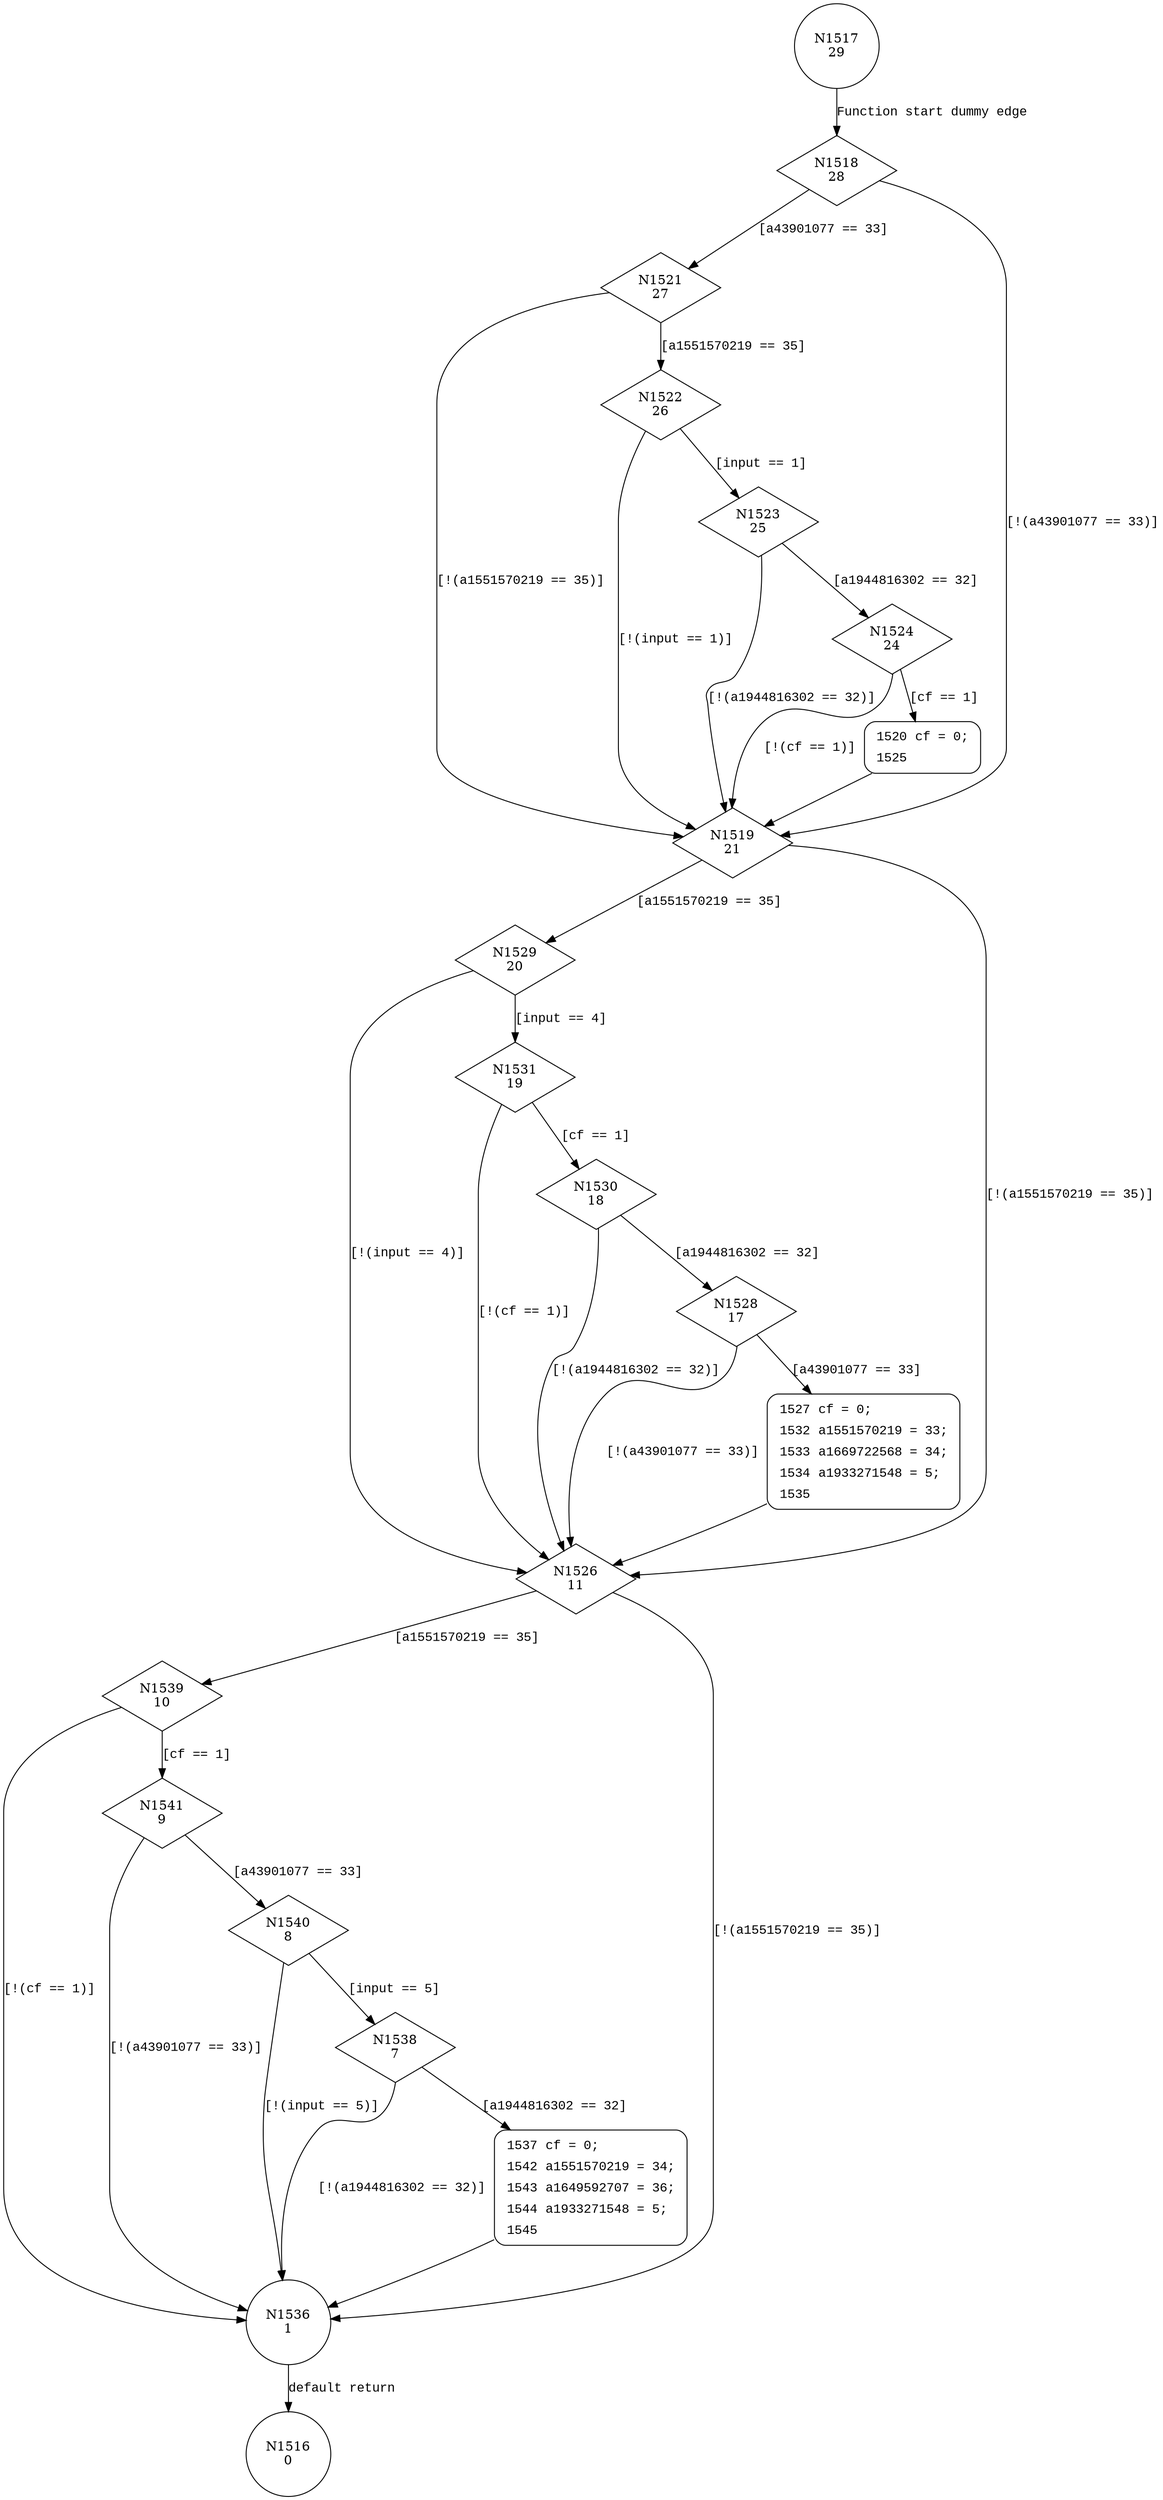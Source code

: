 digraph calculate_outputm113 {
1517 [shape="circle" label="N1517\n29"]
1518 [shape="diamond" label="N1518\n28"]
1521 [shape="diamond" label="N1521\n27"]
1519 [shape="diamond" label="N1519\n21"]
1529 [shape="diamond" label="N1529\n20"]
1526 [shape="diamond" label="N1526\n11"]
1539 [shape="diamond" label="N1539\n10"]
1536 [shape="circle" label="N1536\n1"]
1516 [shape="circle" label="N1516\n0"]
1541 [shape="diamond" label="N1541\n9"]
1540 [shape="diamond" label="N1540\n8"]
1538 [shape="diamond" label="N1538\n7"]
1537 [shape="circle" label="N1537\n6"]
1531 [shape="diamond" label="N1531\n19"]
1530 [shape="diamond" label="N1530\n18"]
1528 [shape="diamond" label="N1528\n17"]
1527 [shape="circle" label="N1527\n16"]
1522 [shape="diamond" label="N1522\n26"]
1523 [shape="diamond" label="N1523\n25"]
1524 [shape="diamond" label="N1524\n24"]
1520 [shape="circle" label="N1520\n23"]
1537 [style="filled,bold" penwidth="1" fillcolor="white" fontname="Courier New" shape="Mrecord" label=<<table border="0" cellborder="0" cellpadding="3" bgcolor="white"><tr><td align="right">1537</td><td align="left">cf = 0;</td></tr><tr><td align="right">1542</td><td align="left">a1551570219 = 34;</td></tr><tr><td align="right">1543</td><td align="left">a1649592707 = 36;</td></tr><tr><td align="right">1544</td><td align="left">a1933271548 = 5;</td></tr><tr><td align="right">1545</td><td align="left"></td></tr></table>>]
1537 -> 1536[label=""]
1527 [style="filled,bold" penwidth="1" fillcolor="white" fontname="Courier New" shape="Mrecord" label=<<table border="0" cellborder="0" cellpadding="3" bgcolor="white"><tr><td align="right">1527</td><td align="left">cf = 0;</td></tr><tr><td align="right">1532</td><td align="left">a1551570219 = 33;</td></tr><tr><td align="right">1533</td><td align="left">a1669722568 = 34;</td></tr><tr><td align="right">1534</td><td align="left">a1933271548 = 5;</td></tr><tr><td align="right">1535</td><td align="left"></td></tr></table>>]
1527 -> 1526[label=""]
1520 [style="filled,bold" penwidth="1" fillcolor="white" fontname="Courier New" shape="Mrecord" label=<<table border="0" cellborder="0" cellpadding="3" bgcolor="white"><tr><td align="right">1520</td><td align="left">cf = 0;</td></tr><tr><td align="right">1525</td><td align="left"></td></tr></table>>]
1520 -> 1519[label=""]
1517 -> 1518 [label="Function start dummy edge" fontname="Courier New"]
1518 -> 1521 [label="[a43901077 == 33]" fontname="Courier New"]
1518 -> 1519 [label="[!(a43901077 == 33)]" fontname="Courier New"]
1519 -> 1529 [label="[a1551570219 == 35]" fontname="Courier New"]
1519 -> 1526 [label="[!(a1551570219 == 35)]" fontname="Courier New"]
1526 -> 1539 [label="[a1551570219 == 35]" fontname="Courier New"]
1526 -> 1536 [label="[!(a1551570219 == 35)]" fontname="Courier New"]
1536 -> 1516 [label="default return" fontname="Courier New"]
1539 -> 1541 [label="[cf == 1]" fontname="Courier New"]
1539 -> 1536 [label="[!(cf == 1)]" fontname="Courier New"]
1541 -> 1540 [label="[a43901077 == 33]" fontname="Courier New"]
1541 -> 1536 [label="[!(a43901077 == 33)]" fontname="Courier New"]
1540 -> 1538 [label="[input == 5]" fontname="Courier New"]
1540 -> 1536 [label="[!(input == 5)]" fontname="Courier New"]
1538 -> 1537 [label="[a1944816302 == 32]" fontname="Courier New"]
1538 -> 1536 [label="[!(a1944816302 == 32)]" fontname="Courier New"]
1529 -> 1531 [label="[input == 4]" fontname="Courier New"]
1529 -> 1526 [label="[!(input == 4)]" fontname="Courier New"]
1531 -> 1530 [label="[cf == 1]" fontname="Courier New"]
1531 -> 1526 [label="[!(cf == 1)]" fontname="Courier New"]
1530 -> 1528 [label="[a1944816302 == 32]" fontname="Courier New"]
1530 -> 1526 [label="[!(a1944816302 == 32)]" fontname="Courier New"]
1528 -> 1527 [label="[a43901077 == 33]" fontname="Courier New"]
1528 -> 1526 [label="[!(a43901077 == 33)]" fontname="Courier New"]
1521 -> 1522 [label="[a1551570219 == 35]" fontname="Courier New"]
1521 -> 1519 [label="[!(a1551570219 == 35)]" fontname="Courier New"]
1522 -> 1523 [label="[input == 1]" fontname="Courier New"]
1522 -> 1519 [label="[!(input == 1)]" fontname="Courier New"]
1523 -> 1524 [label="[a1944816302 == 32]" fontname="Courier New"]
1523 -> 1519 [label="[!(a1944816302 == 32)]" fontname="Courier New"]
1524 -> 1520 [label="[cf == 1]" fontname="Courier New"]
1524 -> 1519 [label="[!(cf == 1)]" fontname="Courier New"]
}